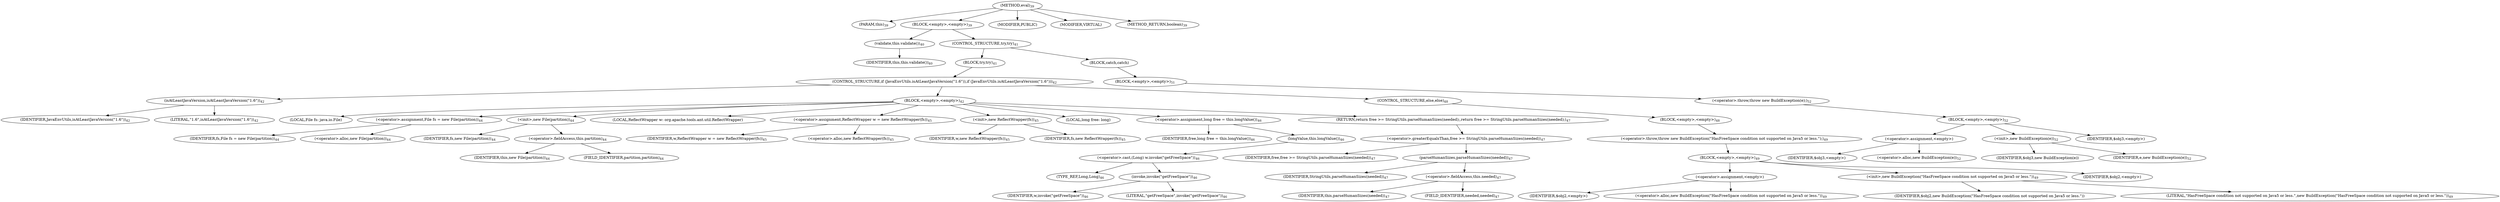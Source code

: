 digraph "eval" {  
"38" [label = <(METHOD,eval)<SUB>39</SUB>> ]
"4" [label = <(PARAM,this)<SUB>39</SUB>> ]
"39" [label = <(BLOCK,&lt;empty&gt;,&lt;empty&gt;)<SUB>39</SUB>> ]
"40" [label = <(validate,this.validate())<SUB>40</SUB>> ]
"3" [label = <(IDENTIFIER,this,this.validate())<SUB>40</SUB>> ]
"41" [label = <(CONTROL_STRUCTURE,try,try)<SUB>41</SUB>> ]
"42" [label = <(BLOCK,try,try)<SUB>41</SUB>> ]
"43" [label = <(CONTROL_STRUCTURE,if (JavaEnvUtils.isAtLeastJavaVersion(&quot;1.6&quot;)),if (JavaEnvUtils.isAtLeastJavaVersion(&quot;1.6&quot;)))<SUB>42</SUB>> ]
"44" [label = <(isAtLeastJavaVersion,isAtLeastJavaVersion(&quot;1.6&quot;))<SUB>42</SUB>> ]
"45" [label = <(IDENTIFIER,JavaEnvUtils,isAtLeastJavaVersion(&quot;1.6&quot;))<SUB>42</SUB>> ]
"46" [label = <(LITERAL,&quot;1.6&quot;,isAtLeastJavaVersion(&quot;1.6&quot;))<SUB>42</SUB>> ]
"47" [label = <(BLOCK,&lt;empty&gt;,&lt;empty&gt;)<SUB>42</SUB>> ]
"6" [label = <(LOCAL,File fs: java.io.File)> ]
"48" [label = <(&lt;operator&gt;.assignment,File fs = new File(partition))<SUB>44</SUB>> ]
"49" [label = <(IDENTIFIER,fs,File fs = new File(partition))<SUB>44</SUB>> ]
"50" [label = <(&lt;operator&gt;.alloc,new File(partition))<SUB>44</SUB>> ]
"51" [label = <(&lt;init&gt;,new File(partition))<SUB>44</SUB>> ]
"5" [label = <(IDENTIFIER,fs,new File(partition))<SUB>44</SUB>> ]
"52" [label = <(&lt;operator&gt;.fieldAccess,this.partition)<SUB>44</SUB>> ]
"53" [label = <(IDENTIFIER,this,new File(partition))<SUB>44</SUB>> ]
"54" [label = <(FIELD_IDENTIFIER,partition,partition)<SUB>44</SUB>> ]
"8" [label = <(LOCAL,ReflectWrapper w: org.apache.tools.ant.util.ReflectWrapper)> ]
"55" [label = <(&lt;operator&gt;.assignment,ReflectWrapper w = new ReflectWrapper(fs))<SUB>45</SUB>> ]
"56" [label = <(IDENTIFIER,w,ReflectWrapper w = new ReflectWrapper(fs))<SUB>45</SUB>> ]
"57" [label = <(&lt;operator&gt;.alloc,new ReflectWrapper(fs))<SUB>45</SUB>> ]
"58" [label = <(&lt;init&gt;,new ReflectWrapper(fs))<SUB>45</SUB>> ]
"7" [label = <(IDENTIFIER,w,new ReflectWrapper(fs))<SUB>45</SUB>> ]
"59" [label = <(IDENTIFIER,fs,new ReflectWrapper(fs))<SUB>45</SUB>> ]
"60" [label = <(LOCAL,long free: long)> ]
"61" [label = <(&lt;operator&gt;.assignment,long free = this.longValue())<SUB>46</SUB>> ]
"62" [label = <(IDENTIFIER,free,long free = this.longValue())<SUB>46</SUB>> ]
"63" [label = <(longValue,this.longValue())<SUB>46</SUB>> ]
"64" [label = <(&lt;operator&gt;.cast,(Long) w.invoke(&quot;getFreeSpace&quot;))<SUB>46</SUB>> ]
"65" [label = <(TYPE_REF,Long,Long)<SUB>46</SUB>> ]
"66" [label = <(invoke,invoke(&quot;getFreeSpace&quot;))<SUB>46</SUB>> ]
"67" [label = <(IDENTIFIER,w,invoke(&quot;getFreeSpace&quot;))<SUB>46</SUB>> ]
"68" [label = <(LITERAL,&quot;getFreeSpace&quot;,invoke(&quot;getFreeSpace&quot;))<SUB>46</SUB>> ]
"69" [label = <(RETURN,return free &gt;= StringUtils.parseHumanSizes(needed);,return free &gt;= StringUtils.parseHumanSizes(needed);)<SUB>47</SUB>> ]
"70" [label = <(&lt;operator&gt;.greaterEqualsThan,free &gt;= StringUtils.parseHumanSizes(needed))<SUB>47</SUB>> ]
"71" [label = <(IDENTIFIER,free,free &gt;= StringUtils.parseHumanSizes(needed))<SUB>47</SUB>> ]
"72" [label = <(parseHumanSizes,parseHumanSizes(needed))<SUB>47</SUB>> ]
"73" [label = <(IDENTIFIER,StringUtils,parseHumanSizes(needed))<SUB>47</SUB>> ]
"74" [label = <(&lt;operator&gt;.fieldAccess,this.needed)<SUB>47</SUB>> ]
"75" [label = <(IDENTIFIER,this,parseHumanSizes(needed))<SUB>47</SUB>> ]
"76" [label = <(FIELD_IDENTIFIER,needed,needed)<SUB>47</SUB>> ]
"77" [label = <(CONTROL_STRUCTURE,else,else)<SUB>48</SUB>> ]
"78" [label = <(BLOCK,&lt;empty&gt;,&lt;empty&gt;)<SUB>48</SUB>> ]
"79" [label = <(&lt;operator&gt;.throw,throw new BuildException(&quot;HasFreeSpace condition not supported on Java5 or less.&quot;);)<SUB>49</SUB>> ]
"80" [label = <(BLOCK,&lt;empty&gt;,&lt;empty&gt;)<SUB>49</SUB>> ]
"81" [label = <(&lt;operator&gt;.assignment,&lt;empty&gt;)> ]
"82" [label = <(IDENTIFIER,$obj2,&lt;empty&gt;)> ]
"83" [label = <(&lt;operator&gt;.alloc,new BuildException(&quot;HasFreeSpace condition not supported on Java5 or less.&quot;))<SUB>49</SUB>> ]
"84" [label = <(&lt;init&gt;,new BuildException(&quot;HasFreeSpace condition not supported on Java5 or less.&quot;))<SUB>49</SUB>> ]
"85" [label = <(IDENTIFIER,$obj2,new BuildException(&quot;HasFreeSpace condition not supported on Java5 or less.&quot;))> ]
"86" [label = <(LITERAL,&quot;HasFreeSpace condition not supported on Java5 or less.&quot;,new BuildException(&quot;HasFreeSpace condition not supported on Java5 or less.&quot;))<SUB>49</SUB>> ]
"87" [label = <(IDENTIFIER,$obj2,&lt;empty&gt;)> ]
"88" [label = <(BLOCK,catch,catch)> ]
"89" [label = <(BLOCK,&lt;empty&gt;,&lt;empty&gt;)<SUB>51</SUB>> ]
"90" [label = <(&lt;operator&gt;.throw,throw new BuildException(e);)<SUB>52</SUB>> ]
"91" [label = <(BLOCK,&lt;empty&gt;,&lt;empty&gt;)<SUB>52</SUB>> ]
"92" [label = <(&lt;operator&gt;.assignment,&lt;empty&gt;)> ]
"93" [label = <(IDENTIFIER,$obj3,&lt;empty&gt;)> ]
"94" [label = <(&lt;operator&gt;.alloc,new BuildException(e))<SUB>52</SUB>> ]
"95" [label = <(&lt;init&gt;,new BuildException(e))<SUB>52</SUB>> ]
"96" [label = <(IDENTIFIER,$obj3,new BuildException(e))> ]
"97" [label = <(IDENTIFIER,e,new BuildException(e))<SUB>52</SUB>> ]
"98" [label = <(IDENTIFIER,$obj3,&lt;empty&gt;)> ]
"99" [label = <(MODIFIER,PUBLIC)> ]
"100" [label = <(MODIFIER,VIRTUAL)> ]
"101" [label = <(METHOD_RETURN,boolean)<SUB>39</SUB>> ]
  "38" -> "4" 
  "38" -> "39" 
  "38" -> "99" 
  "38" -> "100" 
  "38" -> "101" 
  "39" -> "40" 
  "39" -> "41" 
  "40" -> "3" 
  "41" -> "42" 
  "41" -> "88" 
  "42" -> "43" 
  "43" -> "44" 
  "43" -> "47" 
  "43" -> "77" 
  "44" -> "45" 
  "44" -> "46" 
  "47" -> "6" 
  "47" -> "48" 
  "47" -> "51" 
  "47" -> "8" 
  "47" -> "55" 
  "47" -> "58" 
  "47" -> "60" 
  "47" -> "61" 
  "47" -> "69" 
  "48" -> "49" 
  "48" -> "50" 
  "51" -> "5" 
  "51" -> "52" 
  "52" -> "53" 
  "52" -> "54" 
  "55" -> "56" 
  "55" -> "57" 
  "58" -> "7" 
  "58" -> "59" 
  "61" -> "62" 
  "61" -> "63" 
  "63" -> "64" 
  "64" -> "65" 
  "64" -> "66" 
  "66" -> "67" 
  "66" -> "68" 
  "69" -> "70" 
  "70" -> "71" 
  "70" -> "72" 
  "72" -> "73" 
  "72" -> "74" 
  "74" -> "75" 
  "74" -> "76" 
  "77" -> "78" 
  "78" -> "79" 
  "79" -> "80" 
  "80" -> "81" 
  "80" -> "84" 
  "80" -> "87" 
  "81" -> "82" 
  "81" -> "83" 
  "84" -> "85" 
  "84" -> "86" 
  "88" -> "89" 
  "89" -> "90" 
  "90" -> "91" 
  "91" -> "92" 
  "91" -> "95" 
  "91" -> "98" 
  "92" -> "93" 
  "92" -> "94" 
  "95" -> "96" 
  "95" -> "97" 
}

